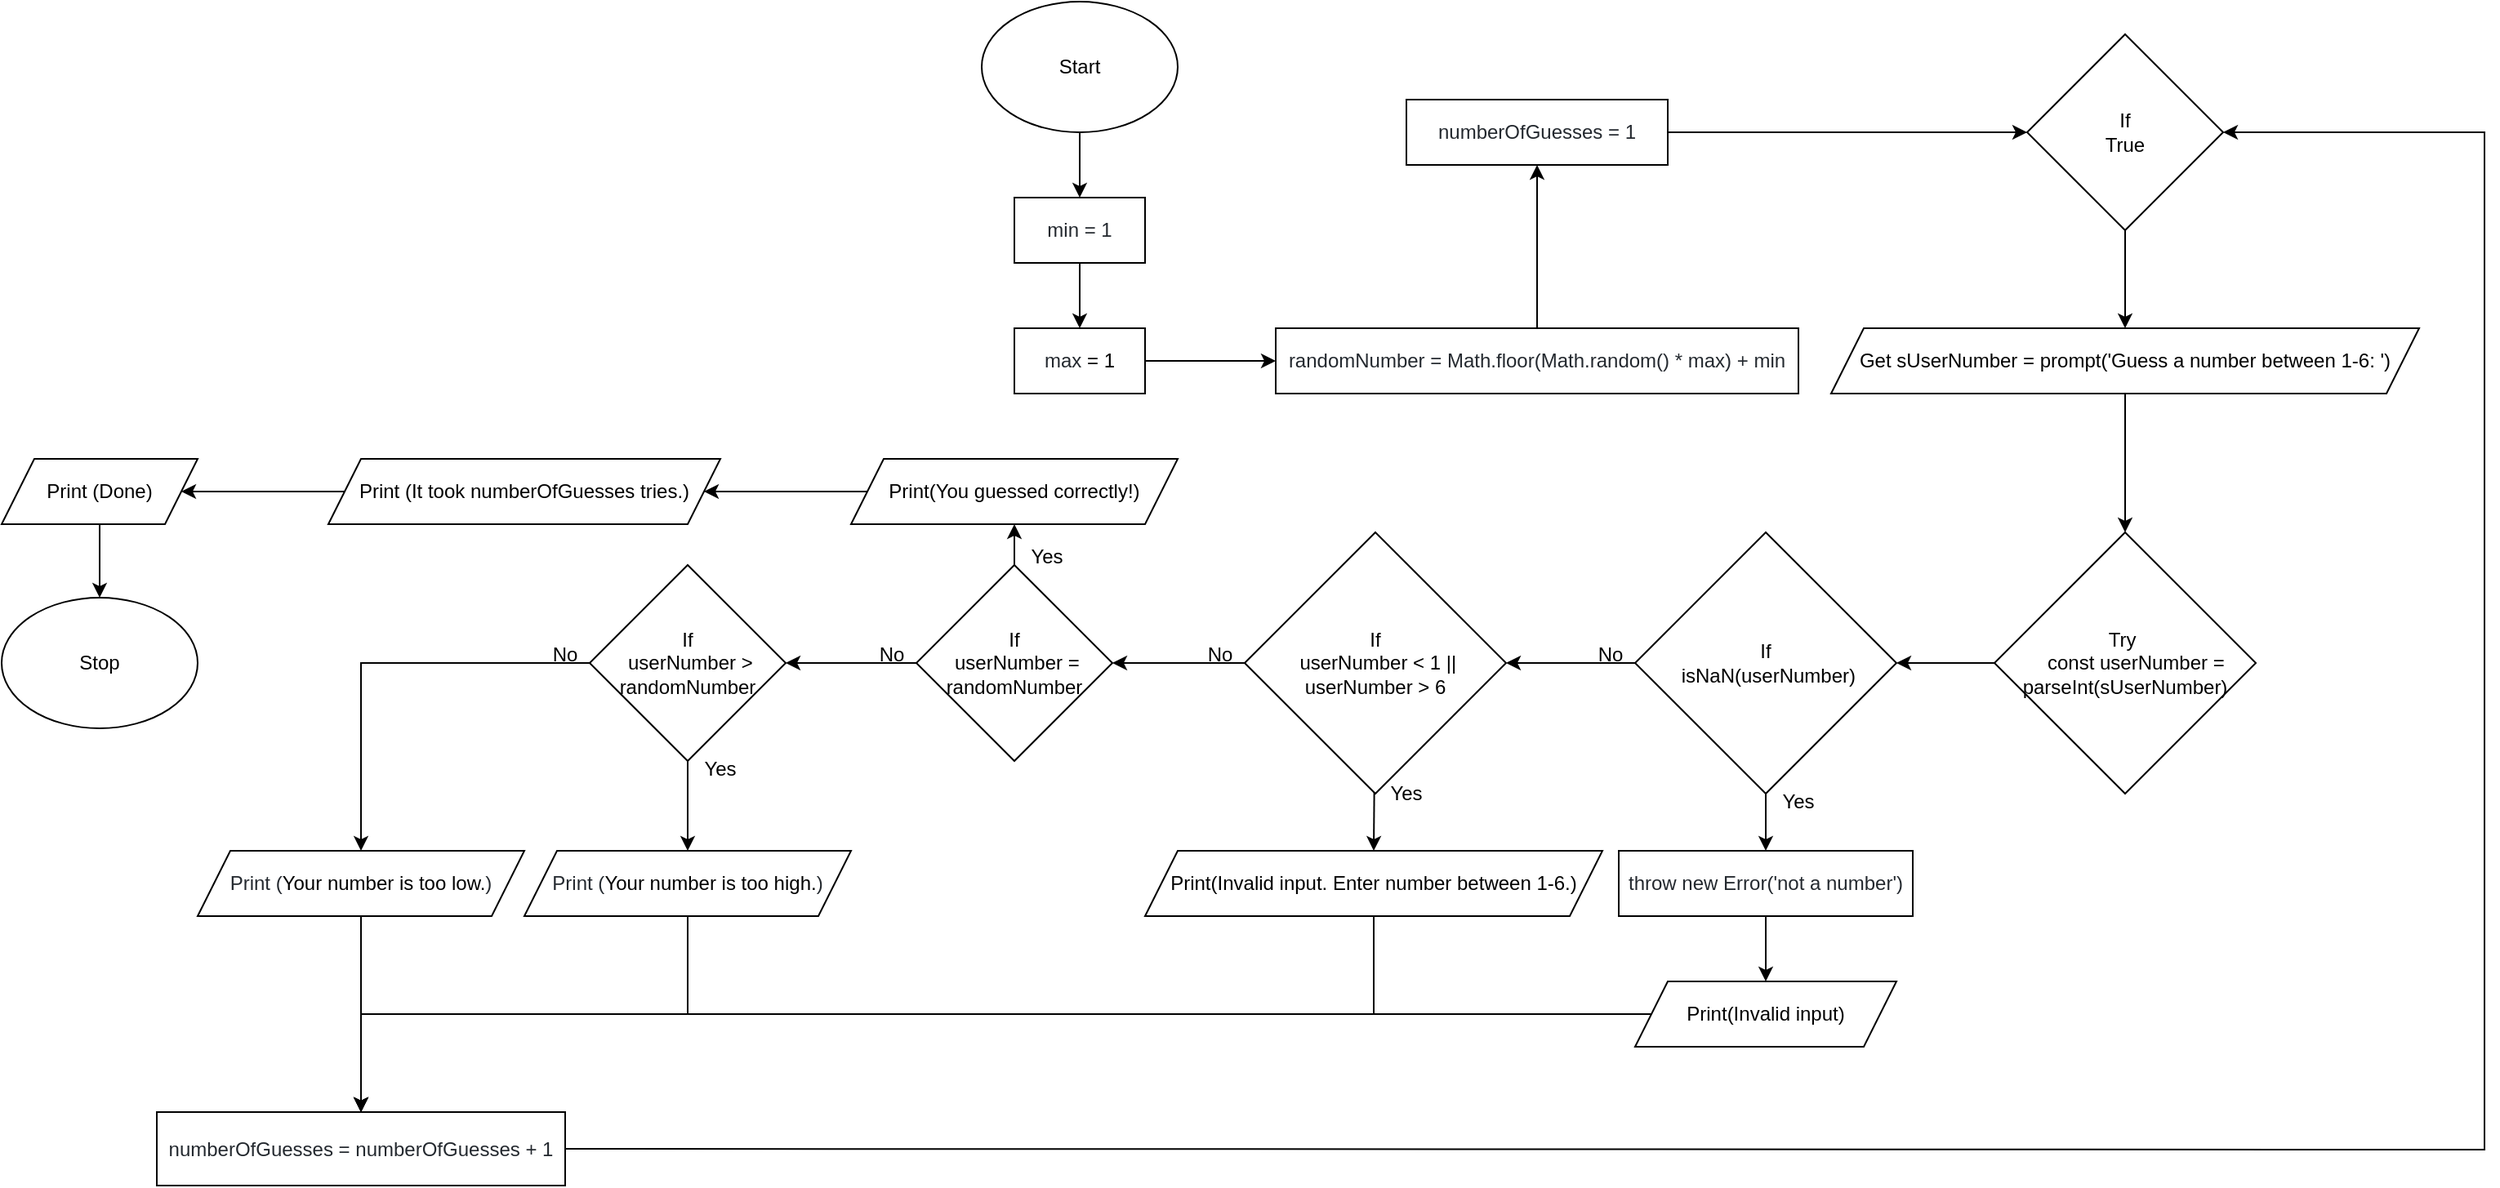 <mxfile>
    <diagram id="hgVXln8VSOfign1ikF7p" name="Page-1">
        <mxGraphModel dx="3607" dy="1347" grid="1" gridSize="10" guides="1" tooltips="1" connect="1" arrows="1" fold="1" page="1" pageScale="1" pageWidth="827" pageHeight="1169" math="0" shadow="0">
            <root>
                <mxCell id="0"/>
                <mxCell id="1" parent="0"/>
                <mxCell id="82" style="edgeStyle=none;html=1;entryX=0.5;entryY=0;entryDx=0;entryDy=0;" parent="1" source="5" target="24" edge="1">
                    <mxGeometry relative="1" as="geometry"/>
                </mxCell>
                <mxCell id="5" value="Start" style="ellipse;whiteSpace=wrap;html=1;" parent="1" vertex="1">
                    <mxGeometry x="-600" y="80" width="120" height="80" as="geometry"/>
                </mxCell>
                <mxCell id="104" style="edgeStyle=none;html=1;entryX=0.5;entryY=0;entryDx=0;entryDy=0;" parent="1" source="7" target="32" edge="1">
                    <mxGeometry relative="1" as="geometry"/>
                </mxCell>
                <mxCell id="7" value="&lt;div&gt;&lt;/div&gt;&lt;span class=&quot;pl-kos&quot; style=&quot;box-sizing: border-box ; color: rgb(36 , 41 , 47) ; font-family: , , &amp;#34;sf mono&amp;#34; , &amp;#34;menlo&amp;#34; , &amp;#34;consolas&amp;#34; , &amp;#34;liberation mono&amp;#34; , monospace ; background-color: rgb(255 , 255 , 255)&quot;&gt;Print (&lt;/span&gt;&lt;span class=&quot;pl-s&quot; style=&quot;box-sizing: border-box ; font-family: , , &amp;#34;sf mono&amp;#34; , &amp;#34;menlo&amp;#34; , &amp;#34;consolas&amp;#34; , &amp;#34;liberation mono&amp;#34; , monospace ; background-color: rgb(255 , 255 , 255)&quot;&gt;Your number is too low.&lt;/span&gt;&lt;span class=&quot;pl-kos&quot; style=&quot;box-sizing: border-box ; color: rgb(36 , 41 , 47) ; font-family: , , &amp;#34;sf mono&amp;#34; , &amp;#34;menlo&amp;#34; , &amp;#34;consolas&amp;#34; , &amp;#34;liberation mono&amp;#34; , monospace ; background-color: rgb(255 , 255 , 255)&quot;&gt;)&lt;/span&gt;" style="shape=parallelogram;perimeter=parallelogramPerimeter;whiteSpace=wrap;html=1;fixedSize=1;" parent="1" vertex="1">
                    <mxGeometry x="-1080" y="600" width="200" height="40" as="geometry"/>
                </mxCell>
                <mxCell id="97" style="edgeStyle=none;html=1;entryX=1;entryY=0.5;entryDx=0;entryDy=0;" parent="1" source="12" target="18" edge="1">
                    <mxGeometry relative="1" as="geometry"/>
                </mxCell>
                <mxCell id="12" value="&lt;span&gt;Print (It took numberOfGuesses tries.)&lt;/span&gt;" style="shape=parallelogram;perimeter=parallelogramPerimeter;whiteSpace=wrap;html=1;fixedSize=1;" parent="1" vertex="1">
                    <mxGeometry x="-1000" y="360" width="240" height="40" as="geometry"/>
                </mxCell>
                <mxCell id="88" style="edgeStyle=none;html=1;entryX=0.5;entryY=0;entryDx=0;entryDy=0;" parent="1" source="14" target="39" edge="1">
                    <mxGeometry relative="1" as="geometry"/>
                </mxCell>
                <mxCell id="14" value="&lt;span style=&quot;font-family: , , &amp;#34;sf mono&amp;#34; , &amp;#34;menlo&amp;#34; , &amp;#34;consolas&amp;#34; , &amp;#34;liberation mono&amp;#34; , monospace ; background-color: rgb(255 , 255 , 255)&quot;&gt;Get&lt;/span&gt;&lt;span style=&quot;color: rgb(36 , 41 , 47) ; font-family: , , &amp;#34;sf mono&amp;#34; , &amp;#34;menlo&amp;#34; , &amp;#34;consolas&amp;#34; , &amp;#34;liberation mono&amp;#34; , monospace ; background-color: rgb(255 , 255 , 255)&quot;&gt;&amp;nbsp;&lt;/span&gt;sUserNumber = prompt('Guess a number between 1-6: ')" style="shape=parallelogram;perimeter=parallelogramPerimeter;whiteSpace=wrap;html=1;fixedSize=1;" parent="1" vertex="1">
                    <mxGeometry x="-80" y="280" width="360" height="40" as="geometry"/>
                </mxCell>
                <mxCell id="105" style="edgeStyle=none;html=1;entryX=0.5;entryY=0;entryDx=0;entryDy=0;rounded=0;" parent="1" source="16" target="32" edge="1">
                    <mxGeometry relative="1" as="geometry">
                        <Array as="points">
                            <mxPoint x="-980" y="700"/>
                        </Array>
                    </mxGeometry>
                </mxCell>
                <mxCell id="16" value="Print(Invalid input)" style="shape=parallelogram;perimeter=parallelogramPerimeter;whiteSpace=wrap;html=1;fixedSize=1;" parent="1" vertex="1">
                    <mxGeometry x="-200" y="680" width="160" height="40" as="geometry"/>
                </mxCell>
                <mxCell id="98" style="edgeStyle=none;html=1;entryX=0.5;entryY=0;entryDx=0;entryDy=0;" parent="1" source="18" target="19" edge="1">
                    <mxGeometry relative="1" as="geometry"/>
                </mxCell>
                <mxCell id="18" value="Print (Done)" style="shape=parallelogram;perimeter=parallelogramPerimeter;whiteSpace=wrap;html=1;fixedSize=1;" parent="1" vertex="1">
                    <mxGeometry x="-1200" y="360" width="120" height="40" as="geometry"/>
                </mxCell>
                <mxCell id="19" value="Stop" style="ellipse;whiteSpace=wrap;html=1;" parent="1" vertex="1">
                    <mxGeometry x="-1200" y="445" width="120" height="80" as="geometry"/>
                </mxCell>
                <mxCell id="84" style="edgeStyle=none;html=1;entryX=0;entryY=0.5;entryDx=0;entryDy=0;" parent="1" source="22" target="36" edge="1">
                    <mxGeometry relative="1" as="geometry"/>
                </mxCell>
                <mxCell id="22" value="&lt;span style=&quot;color: rgb(36 , 41 , 47) ; font-family: , , &amp;#34;sf mono&amp;#34; , &amp;#34;menlo&amp;#34; , &amp;#34;consolas&amp;#34; , &amp;#34;liberation mono&amp;#34; , monospace ; background-color: rgb(255 , 255 , 255)&quot;&gt;max&amp;nbsp;&lt;/span&gt;&lt;span class=&quot;pl-c1&quot; style=&quot;box-sizing: border-box ; font-family: , , &amp;#34;sf mono&amp;#34; , &amp;#34;menlo&amp;#34; , &amp;#34;consolas&amp;#34; , &amp;#34;liberation mono&amp;#34; , monospace ; background-color: rgb(255 , 255 , 255)&quot;&gt;=&lt;/span&gt;&lt;span style=&quot;color: rgb(36 , 41 , 47) ; font-family: , , &amp;#34;sf mono&amp;#34; , &amp;#34;menlo&amp;#34; , &amp;#34;consolas&amp;#34; , &amp;#34;liberation mono&amp;#34; , monospace ; background-color: rgb(255 , 255 , 255)&quot;&gt; &lt;/span&gt;&lt;span class=&quot;pl-c1&quot; style=&quot;box-sizing: border-box ; font-family: , , &amp;#34;sf mono&amp;#34; , &amp;#34;menlo&amp;#34; , &amp;#34;consolas&amp;#34; , &amp;#34;liberation mono&amp;#34; , monospace ; background-color: rgb(255 , 255 , 255)&quot;&gt;1&lt;/span&gt;" style="rounded=0;whiteSpace=wrap;html=1;" parent="1" vertex="1">
                    <mxGeometry x="-580" y="280" width="80" height="40" as="geometry"/>
                </mxCell>
                <mxCell id="83" style="edgeStyle=none;html=1;entryX=0.5;entryY=0;entryDx=0;entryDy=0;" parent="1" source="24" target="22" edge="1">
                    <mxGeometry relative="1" as="geometry"/>
                </mxCell>
                <mxCell id="24" value="&lt;font color=&quot;#24292f&quot;&gt;&lt;span style=&quot;background-color: rgb(255 , 255 , 255)&quot;&gt;min = 1&lt;/span&gt;&lt;/font&gt;" style="rounded=0;whiteSpace=wrap;html=1;" parent="1" vertex="1">
                    <mxGeometry x="-580" y="200" width="80" height="40" as="geometry"/>
                </mxCell>
                <mxCell id="87" style="edgeStyle=none;html=1;entryX=0.5;entryY=0;entryDx=0;entryDy=0;" parent="1" source="30" target="14" edge="1">
                    <mxGeometry relative="1" as="geometry">
                        <mxPoint x="20" y="590" as="targetPoint"/>
                    </mxGeometry>
                </mxCell>
                <mxCell id="30" value="If&lt;br&gt;True" style="rhombus;whiteSpace=wrap;html=1;" parent="1" vertex="1">
                    <mxGeometry x="40" y="100" width="120" height="120" as="geometry"/>
                </mxCell>
                <mxCell id="106" style="edgeStyle=none;html=1;entryX=1;entryY=0.5;entryDx=0;entryDy=0;rounded=0;exitX=1;exitY=0.5;exitDx=0;exitDy=0;" parent="1" source="32" target="30" edge="1">
                    <mxGeometry relative="1" as="geometry">
                        <mxPoint x="-260" y="420.0" as="targetPoint"/>
                        <Array as="points">
                            <mxPoint x="320" y="783"/>
                            <mxPoint x="320" y="160"/>
                        </Array>
                    </mxGeometry>
                </mxCell>
                <mxCell id="32" value="&lt;font color=&quot;#24292f&quot;&gt;numberOfGuesses = numberOfGuesses + 1&lt;/font&gt;" style="rounded=0;whiteSpace=wrap;html=1;" parent="1" vertex="1">
                    <mxGeometry x="-1105" y="760" width="250" height="45" as="geometry"/>
                </mxCell>
                <mxCell id="86" style="edgeStyle=none;html=1;entryX=0;entryY=0.5;entryDx=0;entryDy=0;" parent="1" source="34" target="30" edge="1">
                    <mxGeometry relative="1" as="geometry"/>
                </mxCell>
                <mxCell id="34" value="&lt;font color=&quot;#24292f&quot;&gt;numberOfGuesses = 1&lt;/font&gt;" style="rounded=0;whiteSpace=wrap;html=1;" parent="1" vertex="1">
                    <mxGeometry x="-340" y="140" width="160" height="40" as="geometry"/>
                </mxCell>
                <mxCell id="85" style="edgeStyle=none;html=1;entryX=0.5;entryY=1;entryDx=0;entryDy=0;" parent="1" source="36" target="34" edge="1">
                    <mxGeometry relative="1" as="geometry">
                        <mxPoint x="-260" y="240" as="targetPoint"/>
                    </mxGeometry>
                </mxCell>
                <mxCell id="36" value="&lt;font color=&quot;#24292f&quot;&gt;randomNumber = Math.floor(Math.random() * max) + min&lt;/font&gt;" style="rounded=0;whiteSpace=wrap;html=1;" parent="1" vertex="1">
                    <mxGeometry x="-420" y="280" width="320" height="40" as="geometry"/>
                </mxCell>
                <mxCell id="89" style="edgeStyle=none;html=1;entryX=1;entryY=0.5;entryDx=0;entryDy=0;" parent="1" source="39" target="45" edge="1">
                    <mxGeometry relative="1" as="geometry"/>
                </mxCell>
                <mxCell id="39" value="Try&lt;span&gt;&amp;nbsp;&lt;/span&gt;&lt;br&gt;&lt;div&gt;&amp;nbsp; &amp;nbsp; const userNumber = parseInt(sUserNumber)&lt;/div&gt;" style="rhombus;whiteSpace=wrap;html=1;" parent="1" vertex="1">
                    <mxGeometry x="20" y="405" width="160" height="160" as="geometry"/>
                </mxCell>
                <mxCell id="100" style="edgeStyle=none;html=1;entryX=0.5;entryY=0;entryDx=0;entryDy=0;" parent="1" source="42" target="80" edge="1">
                    <mxGeometry relative="1" as="geometry"/>
                </mxCell>
                <mxCell id="101" style="edgeStyle=none;html=1;entryX=0.5;entryY=0;entryDx=0;entryDy=0;rounded=0;exitX=1;exitY=1;exitDx=0;exitDy=0;" parent="1" source="119" target="7" edge="1">
                    <mxGeometry relative="1" as="geometry">
                        <mxPoint x="-920" y="485" as="targetPoint"/>
                        <Array as="points">
                            <mxPoint x="-980" y="485"/>
                        </Array>
                    </mxGeometry>
                </mxCell>
                <mxCell id="42" value="If&lt;br&gt;&amp;nbsp;userNumber &amp;gt; randomNumber" style="rhombus;whiteSpace=wrap;html=1;" parent="1" vertex="1">
                    <mxGeometry x="-840" y="425" width="120" height="120" as="geometry"/>
                </mxCell>
                <mxCell id="91" style="edgeStyle=none;html=1;entryX=1;entryY=0.5;entryDx=0;entryDy=0;" parent="1" source="45" target="61" edge="1">
                    <mxGeometry relative="1" as="geometry"/>
                </mxCell>
                <mxCell id="114" style="edgeStyle=none;html=1;entryX=0.5;entryY=0;entryDx=0;entryDy=0;" parent="1" source="45" target="113" edge="1">
                    <mxGeometry relative="1" as="geometry"/>
                </mxCell>
                <mxCell id="45" value="If&lt;br&gt;&amp;nbsp;isNaN(userNumber)" style="rhombus;whiteSpace=wrap;html=1;" parent="1" vertex="1">
                    <mxGeometry x="-200" y="405" width="160" height="160" as="geometry"/>
                </mxCell>
                <mxCell id="95" style="edgeStyle=none;html=1;entryX=0.5;entryY=1;entryDx=0;entryDy=0;" parent="1" source="48" target="52" edge="1">
                    <mxGeometry relative="1" as="geometry"/>
                </mxCell>
                <mxCell id="99" style="edgeStyle=none;html=1;entryX=1;entryY=0.5;entryDx=0;entryDy=0;" parent="1" source="48" target="42" edge="1">
                    <mxGeometry relative="1" as="geometry">
                        <mxPoint x="140" y="610.0" as="targetPoint"/>
                    </mxGeometry>
                </mxCell>
                <mxCell id="48" value="If&lt;br&gt;&amp;nbsp;userNumber = randomNumber" style="rhombus;whiteSpace=wrap;html=1;" parent="1" vertex="1">
                    <mxGeometry x="-640" y="425" width="120" height="120" as="geometry"/>
                </mxCell>
                <mxCell id="108" style="edgeStyle=none;html=1;entryX=0.5;entryY=0;entryDx=0;entryDy=0;rounded=0;" parent="1" source="50" target="32" edge="1">
                    <mxGeometry relative="1" as="geometry">
                        <Array as="points">
                            <mxPoint x="-360" y="700"/>
                            <mxPoint x="-980" y="700"/>
                        </Array>
                    </mxGeometry>
                </mxCell>
                <mxCell id="50" value="Print(Invalid input. Enter number between 1-6.)" style="shape=parallelogram;perimeter=parallelogramPerimeter;whiteSpace=wrap;html=1;fixedSize=1;" parent="1" vertex="1">
                    <mxGeometry x="-500" y="600" width="280" height="40" as="geometry"/>
                </mxCell>
                <mxCell id="96" style="edgeStyle=none;html=1;entryX=1;entryY=0.5;entryDx=0;entryDy=0;" parent="1" source="52" target="12" edge="1">
                    <mxGeometry relative="1" as="geometry"/>
                </mxCell>
                <mxCell id="52" value="Print(You guessed correctly!)" style="shape=parallelogram;perimeter=parallelogramPerimeter;whiteSpace=wrap;html=1;fixedSize=1;" parent="1" vertex="1">
                    <mxGeometry x="-680" y="360" width="200" height="40" as="geometry"/>
                </mxCell>
                <mxCell id="93" style="edgeStyle=none;html=1;entryX=0.5;entryY=0;entryDx=0;entryDy=0;exitX=0.5;exitY=1;exitDx=0;exitDy=0;" parent="1" source="113" target="16" edge="1">
                    <mxGeometry relative="1" as="geometry">
                        <mxPoint x="-91.316" y="645" as="sourcePoint"/>
                        <mxPoint x="310" y="1040" as="targetPoint"/>
                    </mxGeometry>
                </mxCell>
                <mxCell id="92" style="edgeStyle=none;html=1;entryX=0.5;entryY=0;entryDx=0;entryDy=0;" parent="1" source="61" target="50" edge="1">
                    <mxGeometry relative="1" as="geometry"/>
                </mxCell>
                <mxCell id="94" style="edgeStyle=none;html=1;entryX=1;entryY=0.5;entryDx=0;entryDy=0;" parent="1" source="61" target="48" edge="1">
                    <mxGeometry relative="1" as="geometry">
                        <mxPoint x="260" y="970" as="targetPoint"/>
                    </mxGeometry>
                </mxCell>
                <mxCell id="61" value="If&lt;br&gt;&amp;nbsp;userNumber &amp;lt; 1 || userNumber &amp;gt; 6" style="rhombus;whiteSpace=wrap;html=1;" parent="1" vertex="1">
                    <mxGeometry x="-439" y="405" width="160" height="160" as="geometry"/>
                </mxCell>
                <mxCell id="70" value="Yes" style="text;html=1;strokeColor=none;fillColor=none;align=center;verticalAlign=middle;whiteSpace=wrap;rounded=0;" parent="1" vertex="1">
                    <mxGeometry x="-120" y="565" width="40" height="10" as="geometry"/>
                </mxCell>
                <mxCell id="74" value="No" style="text;html=1;strokeColor=none;fillColor=none;align=center;verticalAlign=middle;whiteSpace=wrap;rounded=0;" parent="1" vertex="1">
                    <mxGeometry x="-230" y="475" width="30" height="10" as="geometry"/>
                </mxCell>
                <mxCell id="103" style="edgeStyle=none;html=1;entryX=0.5;entryY=0;entryDx=0;entryDy=0;rounded=0;" parent="1" source="80" target="32" edge="1">
                    <mxGeometry relative="1" as="geometry">
                        <Array as="points">
                            <mxPoint x="-780" y="700"/>
                            <mxPoint x="-980" y="700"/>
                        </Array>
                    </mxGeometry>
                </mxCell>
                <mxCell id="80" value="&lt;div&gt;&lt;/div&gt;&lt;span class=&quot;pl-kos&quot; style=&quot;box-sizing: border-box ; color: rgb(36 , 41 , 47) ; font-family: , , &amp;#34;sf mono&amp;#34; , &amp;#34;menlo&amp;#34; , &amp;#34;consolas&amp;#34; , &amp;#34;liberation mono&amp;#34; , monospace ; background-color: rgb(255 , 255 , 255)&quot;&gt;Print (&lt;/span&gt;&lt;span class=&quot;pl-s&quot; style=&quot;box-sizing: border-box ; font-family: , , &amp;#34;sf mono&amp;#34; , &amp;#34;menlo&amp;#34; , &amp;#34;consolas&amp;#34; , &amp;#34;liberation mono&amp;#34; , monospace ; background-color: rgb(255 , 255 , 255)&quot;&gt;Your number is too high.&lt;/span&gt;&lt;span class=&quot;pl-kos&quot; style=&quot;box-sizing: border-box ; color: rgb(36 , 41 , 47) ; font-family: , , &amp;#34;sf mono&amp;#34; , &amp;#34;menlo&amp;#34; , &amp;#34;consolas&amp;#34; , &amp;#34;liberation mono&amp;#34; , monospace ; background-color: rgb(255 , 255 , 255)&quot;&gt;)&lt;/span&gt;" style="shape=parallelogram;perimeter=parallelogramPerimeter;whiteSpace=wrap;html=1;fixedSize=1;" parent="1" vertex="1">
                    <mxGeometry x="-880" y="600" width="200" height="40" as="geometry"/>
                </mxCell>
                <mxCell id="113" value="&lt;span style=&quot;color: rgb(36 , 41 , 47)&quot;&gt;throw new Error('not a number')&lt;/span&gt;" style="rounded=0;whiteSpace=wrap;html=1;" parent="1" vertex="1">
                    <mxGeometry x="-210" y="600" width="180" height="40" as="geometry"/>
                </mxCell>
                <mxCell id="117" value="No" style="text;html=1;strokeColor=none;fillColor=none;align=center;verticalAlign=middle;whiteSpace=wrap;rounded=0;" vertex="1" parent="1">
                    <mxGeometry x="-469" y="475" width="30" height="10" as="geometry"/>
                </mxCell>
                <mxCell id="118" value="No" style="text;html=1;strokeColor=none;fillColor=none;align=center;verticalAlign=middle;whiteSpace=wrap;rounded=0;" vertex="1" parent="1">
                    <mxGeometry x="-670" y="475" width="30" height="10" as="geometry"/>
                </mxCell>
                <mxCell id="119" value="No" style="text;html=1;strokeColor=none;fillColor=none;align=center;verticalAlign=middle;whiteSpace=wrap;rounded=0;" vertex="1" parent="1">
                    <mxGeometry x="-870" y="475" width="30" height="10" as="geometry"/>
                </mxCell>
                <mxCell id="120" value="Yes" style="text;html=1;strokeColor=none;fillColor=none;align=center;verticalAlign=middle;whiteSpace=wrap;rounded=0;" vertex="1" parent="1">
                    <mxGeometry x="-360" y="560" width="40" height="10" as="geometry"/>
                </mxCell>
                <mxCell id="121" value="Yes" style="text;html=1;strokeColor=none;fillColor=none;align=center;verticalAlign=middle;whiteSpace=wrap;rounded=0;" vertex="1" parent="1">
                    <mxGeometry x="-780" y="545" width="40" height="10" as="geometry"/>
                </mxCell>
                <mxCell id="122" value="Yes" style="text;html=1;strokeColor=none;fillColor=none;align=center;verticalAlign=middle;whiteSpace=wrap;rounded=0;" vertex="1" parent="1">
                    <mxGeometry x="-580" y="415" width="40" height="10" as="geometry"/>
                </mxCell>
            </root>
        </mxGraphModel>
    </diagram>
</mxfile>
